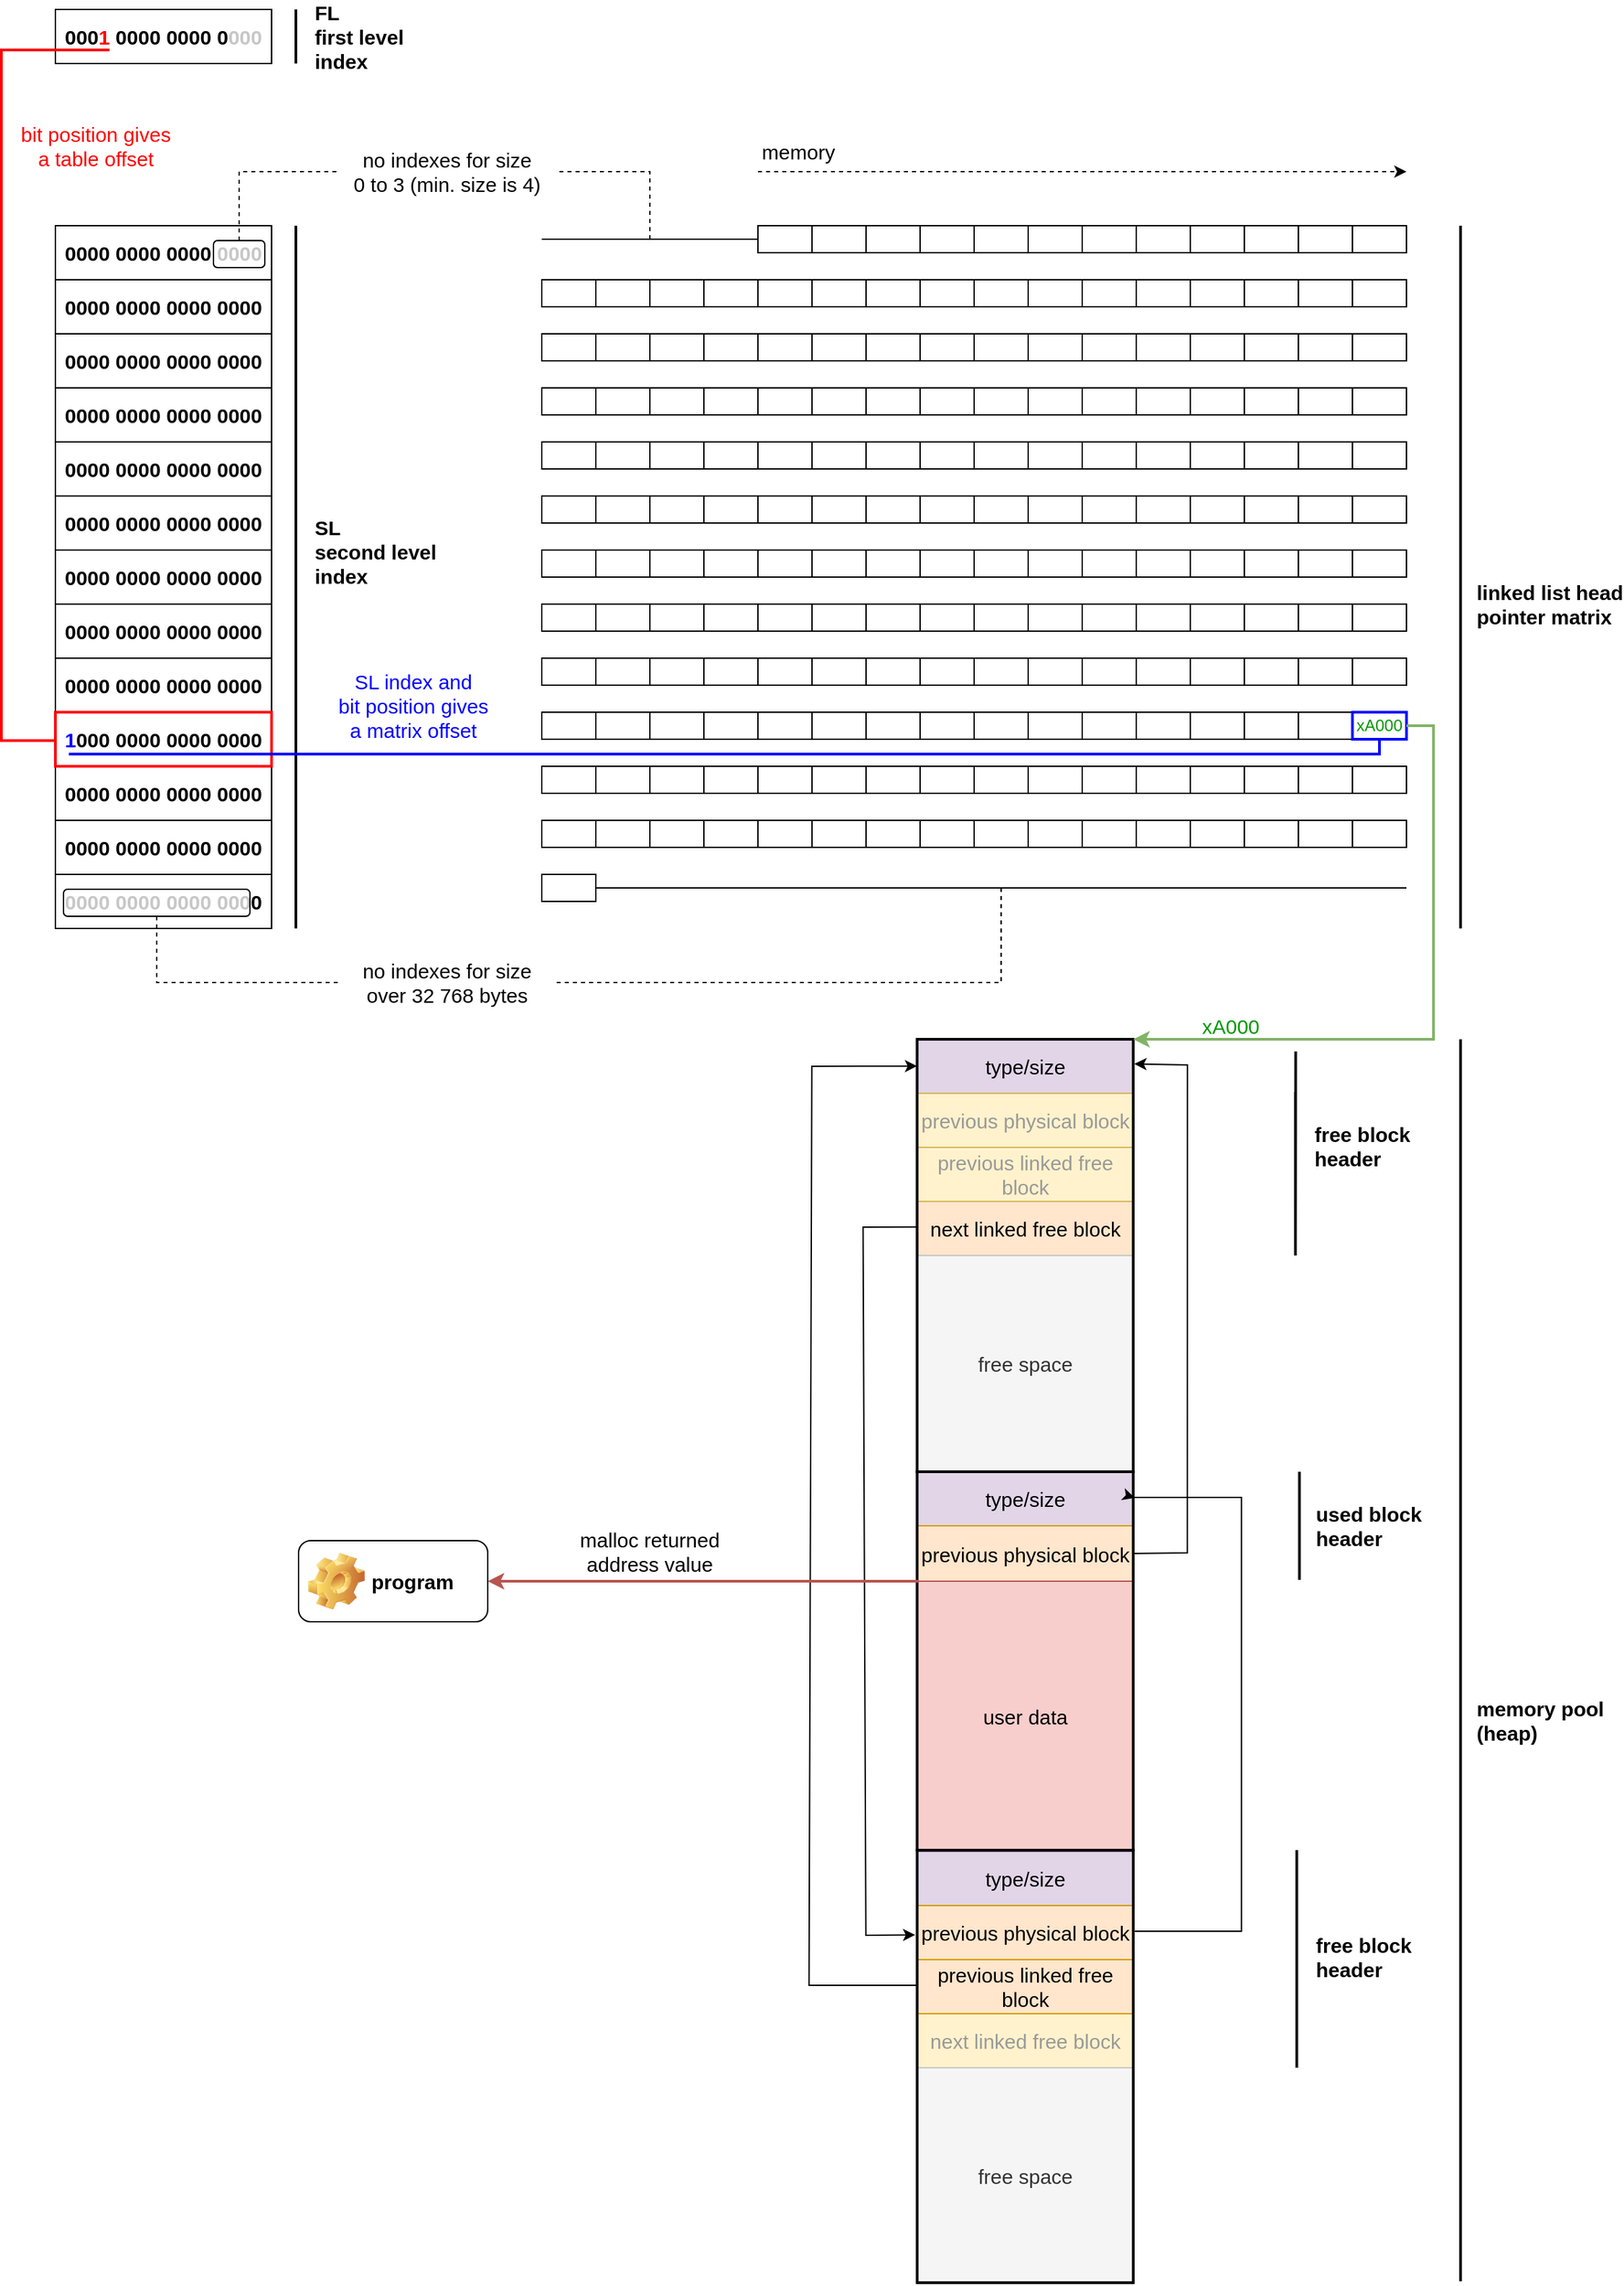 <mxfile version="18.0.6" type="device"><diagram id="qZuw2yPVdt4-1vCiL1J8" name="Page-1"><mxGraphModel dx="2031" dy="1396" grid="1" gridSize="10" guides="1" tooltips="1" connect="1" arrows="1" fold="1" page="1" pageScale="1" pageWidth="1169" pageHeight="827" math="0" shadow="0"><root><mxCell id="0"/><mxCell id="1" parent="0"/><mxCell id="zbQHOB5rkv8932uv8gWy-1" value="&lt;b style=&quot;font-size: 15px;&quot;&gt;000&lt;font color=&quot;#ff0000&quot;&gt;1&lt;/font&gt;&amp;nbsp;0000 0000 0&lt;/b&gt;&lt;b style=&quot;&quot;&gt;&lt;font color=&quot;#c7c7c7&quot;&gt;000&lt;/font&gt;&lt;/b&gt;" style="rounded=0;whiteSpace=wrap;html=1;fontSize=15;" vertex="1" parent="1"><mxGeometry x="80" y="39" width="160" height="40" as="geometry"/></mxCell><mxCell id="zbQHOB5rkv8932uv8gWy-3" value="&lt;b style=&quot;font-size: 15px;&quot;&gt;0000 0000 0000&amp;nbsp;&lt;/b&gt;&lt;b style=&quot;font-size: 15px;&quot;&gt;0000&lt;/b&gt;" style="rounded=0;whiteSpace=wrap;html=1;" vertex="1" parent="1"><mxGeometry x="80" y="239" width="160" height="40" as="geometry"/></mxCell><mxCell id="zbQHOB5rkv8932uv8gWy-4" value="&lt;b style=&quot;font-size: 15px;&quot;&gt;0000 0000 0000&amp;nbsp;&lt;/b&gt;&lt;b style=&quot;font-size: 15px;&quot;&gt;0000&lt;/b&gt;" style="rounded=0;whiteSpace=wrap;html=1;" vertex="1" parent="1"><mxGeometry x="80" y="279" width="160" height="40" as="geometry"/></mxCell><mxCell id="zbQHOB5rkv8932uv8gWy-5" value="&lt;b style=&quot;font-size: 15px;&quot;&gt;0000 0000 0000&amp;nbsp;&lt;/b&gt;&lt;b style=&quot;font-size: 15px;&quot;&gt;0000&lt;/b&gt;" style="rounded=0;whiteSpace=wrap;html=1;" vertex="1" parent="1"><mxGeometry x="80" y="319" width="160" height="40" as="geometry"/></mxCell><mxCell id="zbQHOB5rkv8932uv8gWy-6" value="&lt;b style=&quot;font-size: 15px;&quot;&gt;0000 0000 0000&amp;nbsp;&lt;/b&gt;&lt;b style=&quot;font-size: 15px;&quot;&gt;0000&lt;/b&gt;" style="rounded=0;whiteSpace=wrap;html=1;" vertex="1" parent="1"><mxGeometry x="80" y="359" width="160" height="40" as="geometry"/></mxCell><mxCell id="zbQHOB5rkv8932uv8gWy-7" value="&lt;b style=&quot;font-size: 15px;&quot;&gt;0000 0000 0000&amp;nbsp;&lt;/b&gt;&lt;b style=&quot;font-size: 15px;&quot;&gt;0000&lt;/b&gt;" style="rounded=0;whiteSpace=wrap;html=1;" vertex="1" parent="1"><mxGeometry x="80" y="399" width="160" height="40" as="geometry"/></mxCell><mxCell id="zbQHOB5rkv8932uv8gWy-8" value="&lt;b style=&quot;font-size: 15px;&quot;&gt;0000 0000 0000&amp;nbsp;&lt;/b&gt;&lt;b style=&quot;font-size: 15px;&quot;&gt;0000&lt;/b&gt;" style="rounded=0;whiteSpace=wrap;html=1;" vertex="1" parent="1"><mxGeometry x="80" y="439" width="160" height="40" as="geometry"/></mxCell><mxCell id="zbQHOB5rkv8932uv8gWy-9" value="&lt;b style=&quot;font-size: 15px;&quot;&gt;0000 0000 0000&amp;nbsp;&lt;/b&gt;&lt;b style=&quot;font-size: 15px;&quot;&gt;0000&lt;/b&gt;" style="rounded=0;whiteSpace=wrap;html=1;" vertex="1" parent="1"><mxGeometry x="80" y="479" width="160" height="40" as="geometry"/></mxCell><mxCell id="zbQHOB5rkv8932uv8gWy-10" value="&lt;b style=&quot;font-size: 15px;&quot;&gt;0000 0000 0000&amp;nbsp;&lt;/b&gt;&lt;b style=&quot;font-size: 15px;&quot;&gt;0000&lt;/b&gt;" style="rounded=0;whiteSpace=wrap;html=1;" vertex="1" parent="1"><mxGeometry x="80" y="519" width="160" height="40" as="geometry"/></mxCell><mxCell id="zbQHOB5rkv8932uv8gWy-11" value="&lt;b style=&quot;font-size: 15px;&quot;&gt;0000 0000 0000&amp;nbsp;&lt;/b&gt;&lt;b style=&quot;font-size: 15px;&quot;&gt;0000&lt;/b&gt;" style="rounded=0;whiteSpace=wrap;html=1;" vertex="1" parent="1"><mxGeometry x="80" y="599" width="160" height="40" as="geometry"/></mxCell><mxCell id="zbQHOB5rkv8932uv8gWy-13" value="&lt;b style=&quot;font-size: 15px;&quot;&gt;0000 0000 0000&amp;nbsp;&lt;/b&gt;&lt;b style=&quot;font-size: 15px;&quot;&gt;0000&lt;/b&gt;" style="rounded=0;whiteSpace=wrap;html=1;" vertex="1" parent="1"><mxGeometry x="80" y="639" width="160" height="40" as="geometry"/></mxCell><mxCell id="zbQHOB5rkv8932uv8gWy-14" value="&lt;b style=&quot;font-size: 15px;&quot;&gt;&lt;font color=&quot;#c7c7c7&quot;&gt;0&lt;/font&gt;&lt;/b&gt;&lt;b style=&quot;font-size: 15px;&quot;&gt;&lt;font color=&quot;#c7c7c7&quot;&gt;0&lt;/font&gt;&lt;/b&gt;&lt;b style=&quot;font-size: 15px;&quot;&gt;&lt;font color=&quot;#c7c7c7&quot;&gt;0&lt;/font&gt;&lt;/b&gt;&lt;b style=&quot;font-size: 15px;&quot;&gt;&lt;font color=&quot;#c7c7c7&quot;&gt;0&lt;/font&gt;&lt;/b&gt;&lt;b style=&quot;font-size: 15px;&quot;&gt;&amp;nbsp;&lt;/b&gt;&lt;b style=&quot;font-size: 15px;&quot;&gt;&lt;font color=&quot;#c7c7c7&quot;&gt;0&lt;/font&gt;&lt;/b&gt;&lt;b style=&quot;font-size: 15px;&quot;&gt;&lt;font color=&quot;#c7c7c7&quot;&gt;0&lt;/font&gt;&lt;/b&gt;&lt;b style=&quot;font-size: 15px;&quot;&gt;&lt;font color=&quot;#c7c7c7&quot;&gt;0&lt;/font&gt;&lt;/b&gt;&lt;b style=&quot;font-size: 15px;&quot;&gt;&lt;font color=&quot;#c7c7c7&quot;&gt;0&lt;/font&gt;&lt;/b&gt;&lt;b style=&quot;font-size: 15px;&quot;&gt;&amp;nbsp;&lt;/b&gt;&lt;b style=&quot;font-size: 15px;&quot;&gt;&lt;font color=&quot;#c7c7c7&quot;&gt;0&lt;/font&gt;&lt;/b&gt;&lt;b style=&quot;font-size: 15px;&quot;&gt;&lt;font color=&quot;#c7c7c7&quot;&gt;0&lt;/font&gt;&lt;/b&gt;&lt;b style=&quot;font-size: 15px;&quot;&gt;&lt;font color=&quot;#c7c7c7&quot;&gt;0&lt;/font&gt;&lt;/b&gt;&lt;b style=&quot;font-size: 15px;&quot;&gt;&lt;font color=&quot;#c7c7c7&quot;&gt;0&lt;/font&gt;&lt;/b&gt;&lt;b style=&quot;font-size: 15px;&quot;&gt;&amp;nbsp;&lt;/b&gt;&lt;b style=&quot;font-size: 15px;&quot;&gt;&lt;font color=&quot;#c7c7c7&quot;&gt;0&lt;/font&gt;&lt;/b&gt;&lt;b style=&quot;font-size: 15px;&quot;&gt;&lt;font color=&quot;#c7c7c7&quot;&gt;00&lt;/font&gt;&lt;/b&gt;&lt;b style=&quot;font-size: 15px;&quot;&gt;0&lt;/b&gt;" style="rounded=0;whiteSpace=wrap;html=1;" vertex="1" parent="1"><mxGeometry x="80" y="679" width="160" height="40" as="geometry"/></mxCell><mxCell id="zbQHOB5rkv8932uv8gWy-17" value="" style="endArrow=none;html=1;rounded=0;fontSize=15;fontColor=#C7C7C7;entryX=0;entryY=0.5;entryDx=0;entryDy=0;edgeStyle=orthogonalEdgeStyle;strokeWidth=2;strokeColor=#FF0000;endFill=0;exitX=0.25;exitY=0.75;exitDx=0;exitDy=0;exitPerimeter=0;" edge="1" parent="1" source="zbQHOB5rkv8932uv8gWy-1" target="zbQHOB5rkv8932uv8gWy-12"><mxGeometry width="50" height="50" relative="1" as="geometry"><mxPoint x="108" y="69" as="sourcePoint"/><mxPoint x="310" y="109" as="targetPoint"/><Array as="points"><mxPoint x="40" y="69"/><mxPoint x="40" y="580"/><mxPoint x="80" y="580"/></Array></mxGeometry></mxCell><mxCell id="zbQHOB5rkv8932uv8gWy-19" value="&lt;font color=&quot;#000000&quot;&gt;FL&lt;br&gt;first level&lt;br&gt;index&lt;br&gt;&lt;/font&gt;" style="endArrow=none;html=1;rounded=0;fontSize=15;fontColor=#C7C7C7;strokeWidth=2;fontStyle=1;align=left;labelBackgroundColor=none;" edge="1" parent="1"><mxGeometry y="-12" width="50" height="50" relative="1" as="geometry"><mxPoint x="258" y="79" as="sourcePoint"/><mxPoint x="258" y="39" as="targetPoint"/><Array as="points"><mxPoint x="258" y="79"/></Array><mxPoint as="offset"/></mxGeometry></mxCell><mxCell id="zbQHOB5rkv8932uv8gWy-21" value="&lt;font color=&quot;#000000&quot;&gt;SL&lt;br&gt;second level&lt;br&gt;index&lt;br&gt;&lt;/font&gt;" style="endArrow=none;html=1;rounded=0;fontSize=15;fontColor=#C7C7C7;strokeWidth=2;fontStyle=1;verticalAlign=middle;align=left;labelBackgroundColor=none;" edge="1" parent="1"><mxGeometry x="0.518" y="-12" width="50" height="50" relative="1" as="geometry"><mxPoint x="258" y="239.0" as="sourcePoint"/><mxPoint x="258" y="199" as="targetPoint"/><Array as="points"><mxPoint x="258" y="719"/><mxPoint x="258" y="239"/></Array><mxPoint as="offset"/></mxGeometry></mxCell><mxCell id="zbQHOB5rkv8932uv8gWy-2" value="&lt;b style=&quot;font-size: 15px;&quot;&gt;0000 0000 0000&amp;nbsp;&lt;/b&gt;&lt;b style=&quot;font-size: 15px;&quot;&gt;&lt;font color=&quot;#c7c7c7&quot;&gt;0&lt;/font&gt;&lt;/b&gt;&lt;b style=&quot;font-size: 15px;&quot;&gt;&lt;font color=&quot;#c7c7c7&quot;&gt;000&lt;/font&gt;&lt;/b&gt;" style="rounded=0;whiteSpace=wrap;html=1;strokeWidth=1;strokeColor=#000000;" vertex="1" parent="1"><mxGeometry x="80" y="199" width="160" height="40" as="geometry"/></mxCell><mxCell id="zbQHOB5rkv8932uv8gWy-12" value="&lt;b style=&quot;font-size: 15px;&quot;&gt;&lt;font color=&quot;#0000ff&quot;&gt;1&lt;/font&gt;000 0000 0000&amp;nbsp;&lt;/b&gt;&lt;b style=&quot;font-size: 15px;&quot;&gt;0000&lt;/b&gt;" style="rounded=0;whiteSpace=wrap;html=1;strokeWidth=2;strokeColor=#FF0000;" vertex="1" parent="1"><mxGeometry x="80" y="559" width="160" height="40" as="geometry"/></mxCell><mxCell id="zbQHOB5rkv8932uv8gWy-30" value="" style="rounded=0;whiteSpace=wrap;html=1;" vertex="1" parent="1"><mxGeometry x="600" y="199" width="40" height="20" as="geometry"/></mxCell><mxCell id="zbQHOB5rkv8932uv8gWy-31" value="" style="rounded=0;whiteSpace=wrap;html=1;" vertex="1" parent="1"><mxGeometry x="640" y="199" width="40" height="20" as="geometry"/></mxCell><mxCell id="zbQHOB5rkv8932uv8gWy-32" value="" style="rounded=0;whiteSpace=wrap;html=1;" vertex="1" parent="1"><mxGeometry x="680" y="199" width="40" height="20" as="geometry"/></mxCell><mxCell id="zbQHOB5rkv8932uv8gWy-33" value="" style="rounded=0;whiteSpace=wrap;html=1;" vertex="1" parent="1"><mxGeometry x="720" y="199" width="40" height="20" as="geometry"/></mxCell><mxCell id="zbQHOB5rkv8932uv8gWy-34" value="" style="rounded=0;whiteSpace=wrap;html=1;" vertex="1" parent="1"><mxGeometry x="760" y="199" width="40" height="20" as="geometry"/></mxCell><mxCell id="zbQHOB5rkv8932uv8gWy-35" value="" style="rounded=0;whiteSpace=wrap;html=1;" vertex="1" parent="1"><mxGeometry x="800" y="199" width="40" height="20" as="geometry"/></mxCell><mxCell id="zbQHOB5rkv8932uv8gWy-36" value="" style="rounded=0;whiteSpace=wrap;html=1;" vertex="1" parent="1"><mxGeometry x="840" y="199" width="40" height="20" as="geometry"/></mxCell><mxCell id="zbQHOB5rkv8932uv8gWy-37" value="" style="rounded=0;whiteSpace=wrap;html=1;" vertex="1" parent="1"><mxGeometry x="880" y="199" width="40" height="20" as="geometry"/></mxCell><mxCell id="zbQHOB5rkv8932uv8gWy-38" value="" style="rounded=0;whiteSpace=wrap;html=1;" vertex="1" parent="1"><mxGeometry x="920" y="199" width="40" height="20" as="geometry"/></mxCell><mxCell id="zbQHOB5rkv8932uv8gWy-39" value="" style="rounded=0;whiteSpace=wrap;html=1;" vertex="1" parent="1"><mxGeometry x="960" y="199" width="40" height="20" as="geometry"/></mxCell><mxCell id="zbQHOB5rkv8932uv8gWy-40" value="" style="rounded=0;whiteSpace=wrap;html=1;" vertex="1" parent="1"><mxGeometry x="1000" y="199" width="40" height="20" as="geometry"/></mxCell><mxCell id="zbQHOB5rkv8932uv8gWy-41" value="" style="rounded=0;whiteSpace=wrap;html=1;" vertex="1" parent="1"><mxGeometry x="1040" y="199" width="40" height="20" as="geometry"/></mxCell><mxCell id="zbQHOB5rkv8932uv8gWy-42" value="" style="rounded=0;whiteSpace=wrap;html=1;" vertex="1" parent="1"><mxGeometry x="440" y="239" width="40" height="20" as="geometry"/></mxCell><mxCell id="zbQHOB5rkv8932uv8gWy-43" value="" style="rounded=0;whiteSpace=wrap;html=1;" vertex="1" parent="1"><mxGeometry x="480" y="239" width="40" height="20" as="geometry"/></mxCell><mxCell id="zbQHOB5rkv8932uv8gWy-44" value="" style="rounded=0;whiteSpace=wrap;html=1;" vertex="1" parent="1"><mxGeometry x="520" y="239" width="40" height="20" as="geometry"/></mxCell><mxCell id="zbQHOB5rkv8932uv8gWy-45" value="" style="rounded=0;whiteSpace=wrap;html=1;" vertex="1" parent="1"><mxGeometry x="560" y="239" width="40" height="20" as="geometry"/></mxCell><mxCell id="zbQHOB5rkv8932uv8gWy-46" value="" style="rounded=0;whiteSpace=wrap;html=1;" vertex="1" parent="1"><mxGeometry x="600" y="239" width="40" height="20" as="geometry"/></mxCell><mxCell id="zbQHOB5rkv8932uv8gWy-47" value="" style="rounded=0;whiteSpace=wrap;html=1;" vertex="1" parent="1"><mxGeometry x="640" y="239" width="40" height="20" as="geometry"/></mxCell><mxCell id="zbQHOB5rkv8932uv8gWy-48" value="" style="rounded=0;whiteSpace=wrap;html=1;" vertex="1" parent="1"><mxGeometry x="680" y="239" width="40" height="20" as="geometry"/></mxCell><mxCell id="zbQHOB5rkv8932uv8gWy-49" value="" style="rounded=0;whiteSpace=wrap;html=1;" vertex="1" parent="1"><mxGeometry x="720" y="239" width="40" height="20" as="geometry"/></mxCell><mxCell id="zbQHOB5rkv8932uv8gWy-50" value="" style="rounded=0;whiteSpace=wrap;html=1;" vertex="1" parent="1"><mxGeometry x="760" y="239" width="40" height="20" as="geometry"/></mxCell><mxCell id="zbQHOB5rkv8932uv8gWy-51" value="" style="rounded=0;whiteSpace=wrap;html=1;" vertex="1" parent="1"><mxGeometry x="800" y="239" width="40" height="20" as="geometry"/></mxCell><mxCell id="zbQHOB5rkv8932uv8gWy-52" value="" style="rounded=0;whiteSpace=wrap;html=1;" vertex="1" parent="1"><mxGeometry x="840" y="239" width="40" height="20" as="geometry"/></mxCell><mxCell id="zbQHOB5rkv8932uv8gWy-53" value="" style="rounded=0;whiteSpace=wrap;html=1;" vertex="1" parent="1"><mxGeometry x="880" y="239" width="40" height="20" as="geometry"/></mxCell><mxCell id="zbQHOB5rkv8932uv8gWy-54" value="" style="rounded=0;whiteSpace=wrap;html=1;" vertex="1" parent="1"><mxGeometry x="920" y="239" width="40" height="20" as="geometry"/></mxCell><mxCell id="zbQHOB5rkv8932uv8gWy-55" value="" style="rounded=0;whiteSpace=wrap;html=1;" vertex="1" parent="1"><mxGeometry x="960" y="239" width="40" height="20" as="geometry"/></mxCell><mxCell id="zbQHOB5rkv8932uv8gWy-56" value="" style="rounded=0;whiteSpace=wrap;html=1;" vertex="1" parent="1"><mxGeometry x="1000" y="239" width="40" height="20" as="geometry"/></mxCell><mxCell id="zbQHOB5rkv8932uv8gWy-57" value="" style="rounded=0;whiteSpace=wrap;html=1;" vertex="1" parent="1"><mxGeometry x="1040" y="239" width="40" height="20" as="geometry"/></mxCell><mxCell id="zbQHOB5rkv8932uv8gWy-58" value="" style="rounded=0;whiteSpace=wrap;html=1;" vertex="1" parent="1"><mxGeometry x="440" y="279" width="40" height="20" as="geometry"/></mxCell><mxCell id="zbQHOB5rkv8932uv8gWy-59" value="" style="rounded=0;whiteSpace=wrap;html=1;" vertex="1" parent="1"><mxGeometry x="480" y="279" width="40" height="20" as="geometry"/></mxCell><mxCell id="zbQHOB5rkv8932uv8gWy-60" value="" style="rounded=0;whiteSpace=wrap;html=1;" vertex="1" parent="1"><mxGeometry x="520" y="279" width="40" height="20" as="geometry"/></mxCell><mxCell id="zbQHOB5rkv8932uv8gWy-61" value="" style="rounded=0;whiteSpace=wrap;html=1;" vertex="1" parent="1"><mxGeometry x="560" y="279" width="40" height="20" as="geometry"/></mxCell><mxCell id="zbQHOB5rkv8932uv8gWy-62" value="" style="rounded=0;whiteSpace=wrap;html=1;" vertex="1" parent="1"><mxGeometry x="600" y="279" width="40" height="20" as="geometry"/></mxCell><mxCell id="zbQHOB5rkv8932uv8gWy-63" value="" style="rounded=0;whiteSpace=wrap;html=1;" vertex="1" parent="1"><mxGeometry x="640" y="279" width="40" height="20" as="geometry"/></mxCell><mxCell id="zbQHOB5rkv8932uv8gWy-64" value="" style="rounded=0;whiteSpace=wrap;html=1;" vertex="1" parent="1"><mxGeometry x="680" y="279" width="40" height="20" as="geometry"/></mxCell><mxCell id="zbQHOB5rkv8932uv8gWy-65" value="" style="rounded=0;whiteSpace=wrap;html=1;" vertex="1" parent="1"><mxGeometry x="720" y="279" width="40" height="20" as="geometry"/></mxCell><mxCell id="zbQHOB5rkv8932uv8gWy-66" value="" style="rounded=0;whiteSpace=wrap;html=1;" vertex="1" parent="1"><mxGeometry x="760" y="279" width="40" height="20" as="geometry"/></mxCell><mxCell id="zbQHOB5rkv8932uv8gWy-67" value="" style="rounded=0;whiteSpace=wrap;html=1;" vertex="1" parent="1"><mxGeometry x="800" y="279" width="40" height="20" as="geometry"/></mxCell><mxCell id="zbQHOB5rkv8932uv8gWy-68" value="" style="rounded=0;whiteSpace=wrap;html=1;" vertex="1" parent="1"><mxGeometry x="840" y="279" width="40" height="20" as="geometry"/></mxCell><mxCell id="zbQHOB5rkv8932uv8gWy-69" value="" style="rounded=0;whiteSpace=wrap;html=1;" vertex="1" parent="1"><mxGeometry x="880" y="279" width="40" height="20" as="geometry"/></mxCell><mxCell id="zbQHOB5rkv8932uv8gWy-70" value="" style="rounded=0;whiteSpace=wrap;html=1;" vertex="1" parent="1"><mxGeometry x="920" y="279" width="40" height="20" as="geometry"/></mxCell><mxCell id="zbQHOB5rkv8932uv8gWy-71" value="" style="rounded=0;whiteSpace=wrap;html=1;" vertex="1" parent="1"><mxGeometry x="960" y="279" width="40" height="20" as="geometry"/></mxCell><mxCell id="zbQHOB5rkv8932uv8gWy-72" value="" style="rounded=0;whiteSpace=wrap;html=1;" vertex="1" parent="1"><mxGeometry x="1000" y="279" width="40" height="20" as="geometry"/></mxCell><mxCell id="zbQHOB5rkv8932uv8gWy-73" value="" style="rounded=0;whiteSpace=wrap;html=1;" vertex="1" parent="1"><mxGeometry x="1040" y="279" width="40" height="20" as="geometry"/></mxCell><mxCell id="zbQHOB5rkv8932uv8gWy-74" value="" style="rounded=0;whiteSpace=wrap;html=1;" vertex="1" parent="1"><mxGeometry x="440" y="319" width="40" height="20" as="geometry"/></mxCell><mxCell id="zbQHOB5rkv8932uv8gWy-75" value="" style="rounded=0;whiteSpace=wrap;html=1;" vertex="1" parent="1"><mxGeometry x="480" y="319" width="40" height="20" as="geometry"/></mxCell><mxCell id="zbQHOB5rkv8932uv8gWy-76" value="" style="rounded=0;whiteSpace=wrap;html=1;" vertex="1" parent="1"><mxGeometry x="520" y="319" width="40" height="20" as="geometry"/></mxCell><mxCell id="zbQHOB5rkv8932uv8gWy-77" value="" style="rounded=0;whiteSpace=wrap;html=1;" vertex="1" parent="1"><mxGeometry x="560" y="319" width="40" height="20" as="geometry"/></mxCell><mxCell id="zbQHOB5rkv8932uv8gWy-78" value="" style="rounded=0;whiteSpace=wrap;html=1;" vertex="1" parent="1"><mxGeometry x="600" y="319" width="40" height="20" as="geometry"/></mxCell><mxCell id="zbQHOB5rkv8932uv8gWy-79" value="" style="rounded=0;whiteSpace=wrap;html=1;" vertex="1" parent="1"><mxGeometry x="640" y="319" width="40" height="20" as="geometry"/></mxCell><mxCell id="zbQHOB5rkv8932uv8gWy-80" value="" style="rounded=0;whiteSpace=wrap;html=1;" vertex="1" parent="1"><mxGeometry x="680" y="319" width="40" height="20" as="geometry"/></mxCell><mxCell id="zbQHOB5rkv8932uv8gWy-81" value="" style="rounded=0;whiteSpace=wrap;html=1;" vertex="1" parent="1"><mxGeometry x="720" y="319" width="40" height="20" as="geometry"/></mxCell><mxCell id="zbQHOB5rkv8932uv8gWy-82" value="" style="rounded=0;whiteSpace=wrap;html=1;" vertex="1" parent="1"><mxGeometry x="760" y="319" width="40" height="20" as="geometry"/></mxCell><mxCell id="zbQHOB5rkv8932uv8gWy-83" value="" style="rounded=0;whiteSpace=wrap;html=1;" vertex="1" parent="1"><mxGeometry x="800" y="319" width="40" height="20" as="geometry"/></mxCell><mxCell id="zbQHOB5rkv8932uv8gWy-84" value="" style="rounded=0;whiteSpace=wrap;html=1;" vertex="1" parent="1"><mxGeometry x="840" y="319" width="40" height="20" as="geometry"/></mxCell><mxCell id="zbQHOB5rkv8932uv8gWy-85" value="" style="rounded=0;whiteSpace=wrap;html=1;" vertex="1" parent="1"><mxGeometry x="880" y="319" width="40" height="20" as="geometry"/></mxCell><mxCell id="zbQHOB5rkv8932uv8gWy-86" value="" style="rounded=0;whiteSpace=wrap;html=1;" vertex="1" parent="1"><mxGeometry x="920" y="319" width="40" height="20" as="geometry"/></mxCell><mxCell id="zbQHOB5rkv8932uv8gWy-87" value="" style="rounded=0;whiteSpace=wrap;html=1;" vertex="1" parent="1"><mxGeometry x="960" y="319" width="40" height="20" as="geometry"/></mxCell><mxCell id="zbQHOB5rkv8932uv8gWy-88" value="" style="rounded=0;whiteSpace=wrap;html=1;" vertex="1" parent="1"><mxGeometry x="1000" y="319" width="40" height="20" as="geometry"/></mxCell><mxCell id="zbQHOB5rkv8932uv8gWy-89" value="" style="rounded=0;whiteSpace=wrap;html=1;" vertex="1" parent="1"><mxGeometry x="1040" y="319" width="40" height="20" as="geometry"/></mxCell><mxCell id="zbQHOB5rkv8932uv8gWy-90" value="" style="rounded=0;whiteSpace=wrap;html=1;" vertex="1" parent="1"><mxGeometry x="440" y="359" width="40" height="20" as="geometry"/></mxCell><mxCell id="zbQHOB5rkv8932uv8gWy-91" value="" style="rounded=0;whiteSpace=wrap;html=1;" vertex="1" parent="1"><mxGeometry x="480" y="359" width="40" height="20" as="geometry"/></mxCell><mxCell id="zbQHOB5rkv8932uv8gWy-92" value="" style="rounded=0;whiteSpace=wrap;html=1;" vertex="1" parent="1"><mxGeometry x="520" y="359" width="40" height="20" as="geometry"/></mxCell><mxCell id="zbQHOB5rkv8932uv8gWy-93" value="" style="rounded=0;whiteSpace=wrap;html=1;" vertex="1" parent="1"><mxGeometry x="560" y="359" width="40" height="20" as="geometry"/></mxCell><mxCell id="zbQHOB5rkv8932uv8gWy-94" value="" style="rounded=0;whiteSpace=wrap;html=1;" vertex="1" parent="1"><mxGeometry x="600" y="359" width="40" height="20" as="geometry"/></mxCell><mxCell id="zbQHOB5rkv8932uv8gWy-95" value="" style="rounded=0;whiteSpace=wrap;html=1;" vertex="1" parent="1"><mxGeometry x="640" y="359" width="40" height="20" as="geometry"/></mxCell><mxCell id="zbQHOB5rkv8932uv8gWy-96" value="" style="rounded=0;whiteSpace=wrap;html=1;" vertex="1" parent="1"><mxGeometry x="680" y="359" width="40" height="20" as="geometry"/></mxCell><mxCell id="zbQHOB5rkv8932uv8gWy-97" value="" style="rounded=0;whiteSpace=wrap;html=1;" vertex="1" parent="1"><mxGeometry x="720" y="359" width="40" height="20" as="geometry"/></mxCell><mxCell id="zbQHOB5rkv8932uv8gWy-98" value="" style="rounded=0;whiteSpace=wrap;html=1;" vertex="1" parent="1"><mxGeometry x="760" y="359" width="40" height="20" as="geometry"/></mxCell><mxCell id="zbQHOB5rkv8932uv8gWy-99" value="" style="rounded=0;whiteSpace=wrap;html=1;" vertex="1" parent="1"><mxGeometry x="800" y="359" width="40" height="20" as="geometry"/></mxCell><mxCell id="zbQHOB5rkv8932uv8gWy-100" value="" style="rounded=0;whiteSpace=wrap;html=1;" vertex="1" parent="1"><mxGeometry x="840" y="359" width="40" height="20" as="geometry"/></mxCell><mxCell id="zbQHOB5rkv8932uv8gWy-101" value="" style="rounded=0;whiteSpace=wrap;html=1;" vertex="1" parent="1"><mxGeometry x="880" y="359" width="40" height="20" as="geometry"/></mxCell><mxCell id="zbQHOB5rkv8932uv8gWy-102" value="" style="rounded=0;whiteSpace=wrap;html=1;" vertex="1" parent="1"><mxGeometry x="920" y="359" width="40" height="20" as="geometry"/></mxCell><mxCell id="zbQHOB5rkv8932uv8gWy-103" value="" style="rounded=0;whiteSpace=wrap;html=1;" vertex="1" parent="1"><mxGeometry x="960" y="359" width="40" height="20" as="geometry"/></mxCell><mxCell id="zbQHOB5rkv8932uv8gWy-104" value="" style="rounded=0;whiteSpace=wrap;html=1;" vertex="1" parent="1"><mxGeometry x="1000" y="359" width="40" height="20" as="geometry"/></mxCell><mxCell id="zbQHOB5rkv8932uv8gWy-105" value="" style="rounded=0;whiteSpace=wrap;html=1;" vertex="1" parent="1"><mxGeometry x="1040" y="359" width="40" height="20" as="geometry"/></mxCell><mxCell id="zbQHOB5rkv8932uv8gWy-106" value="" style="rounded=0;whiteSpace=wrap;html=1;" vertex="1" parent="1"><mxGeometry x="440" y="399" width="40" height="20" as="geometry"/></mxCell><mxCell id="zbQHOB5rkv8932uv8gWy-107" value="" style="rounded=0;whiteSpace=wrap;html=1;" vertex="1" parent="1"><mxGeometry x="480" y="399" width="40" height="20" as="geometry"/></mxCell><mxCell id="zbQHOB5rkv8932uv8gWy-108" value="" style="rounded=0;whiteSpace=wrap;html=1;" vertex="1" parent="1"><mxGeometry x="520" y="399" width="40" height="20" as="geometry"/></mxCell><mxCell id="zbQHOB5rkv8932uv8gWy-109" value="" style="rounded=0;whiteSpace=wrap;html=1;" vertex="1" parent="1"><mxGeometry x="560" y="399" width="40" height="20" as="geometry"/></mxCell><mxCell id="zbQHOB5rkv8932uv8gWy-110" value="" style="rounded=0;whiteSpace=wrap;html=1;" vertex="1" parent="1"><mxGeometry x="600" y="399" width="40" height="20" as="geometry"/></mxCell><mxCell id="zbQHOB5rkv8932uv8gWy-111" value="" style="rounded=0;whiteSpace=wrap;html=1;" vertex="1" parent="1"><mxGeometry x="640" y="399" width="40" height="20" as="geometry"/></mxCell><mxCell id="zbQHOB5rkv8932uv8gWy-112" value="" style="rounded=0;whiteSpace=wrap;html=1;" vertex="1" parent="1"><mxGeometry x="680" y="399" width="40" height="20" as="geometry"/></mxCell><mxCell id="zbQHOB5rkv8932uv8gWy-113" value="" style="rounded=0;whiteSpace=wrap;html=1;" vertex="1" parent="1"><mxGeometry x="720" y="399" width="40" height="20" as="geometry"/></mxCell><mxCell id="zbQHOB5rkv8932uv8gWy-114" value="" style="rounded=0;whiteSpace=wrap;html=1;" vertex="1" parent="1"><mxGeometry x="760" y="399" width="40" height="20" as="geometry"/></mxCell><mxCell id="zbQHOB5rkv8932uv8gWy-115" value="" style="rounded=0;whiteSpace=wrap;html=1;" vertex="1" parent="1"><mxGeometry x="800" y="399" width="40" height="20" as="geometry"/></mxCell><mxCell id="zbQHOB5rkv8932uv8gWy-116" value="" style="rounded=0;whiteSpace=wrap;html=1;" vertex="1" parent="1"><mxGeometry x="840" y="399" width="40" height="20" as="geometry"/></mxCell><mxCell id="zbQHOB5rkv8932uv8gWy-117" value="" style="rounded=0;whiteSpace=wrap;html=1;" vertex="1" parent="1"><mxGeometry x="880" y="399" width="40" height="20" as="geometry"/></mxCell><mxCell id="zbQHOB5rkv8932uv8gWy-118" value="" style="rounded=0;whiteSpace=wrap;html=1;" vertex="1" parent="1"><mxGeometry x="920" y="399" width="40" height="20" as="geometry"/></mxCell><mxCell id="zbQHOB5rkv8932uv8gWy-119" value="" style="rounded=0;whiteSpace=wrap;html=1;" vertex="1" parent="1"><mxGeometry x="960" y="399" width="40" height="20" as="geometry"/></mxCell><mxCell id="zbQHOB5rkv8932uv8gWy-120" value="" style="rounded=0;whiteSpace=wrap;html=1;" vertex="1" parent="1"><mxGeometry x="1000" y="399" width="40" height="20" as="geometry"/></mxCell><mxCell id="zbQHOB5rkv8932uv8gWy-121" value="" style="rounded=0;whiteSpace=wrap;html=1;" vertex="1" parent="1"><mxGeometry x="1040" y="399" width="40" height="20" as="geometry"/></mxCell><mxCell id="zbQHOB5rkv8932uv8gWy-122" value="" style="rounded=0;whiteSpace=wrap;html=1;" vertex="1" parent="1"><mxGeometry x="440" y="439" width="40" height="20" as="geometry"/></mxCell><mxCell id="zbQHOB5rkv8932uv8gWy-123" value="" style="rounded=0;whiteSpace=wrap;html=1;" vertex="1" parent="1"><mxGeometry x="480" y="439" width="40" height="20" as="geometry"/></mxCell><mxCell id="zbQHOB5rkv8932uv8gWy-124" value="" style="rounded=0;whiteSpace=wrap;html=1;" vertex="1" parent="1"><mxGeometry x="520" y="439" width="40" height="20" as="geometry"/></mxCell><mxCell id="zbQHOB5rkv8932uv8gWy-125" value="" style="rounded=0;whiteSpace=wrap;html=1;" vertex="1" parent="1"><mxGeometry x="560" y="439" width="40" height="20" as="geometry"/></mxCell><mxCell id="zbQHOB5rkv8932uv8gWy-126" value="" style="rounded=0;whiteSpace=wrap;html=1;" vertex="1" parent="1"><mxGeometry x="600" y="439" width="40" height="20" as="geometry"/></mxCell><mxCell id="zbQHOB5rkv8932uv8gWy-127" value="" style="rounded=0;whiteSpace=wrap;html=1;" vertex="1" parent="1"><mxGeometry x="640" y="439" width="40" height="20" as="geometry"/></mxCell><mxCell id="zbQHOB5rkv8932uv8gWy-128" value="" style="rounded=0;whiteSpace=wrap;html=1;" vertex="1" parent="1"><mxGeometry x="680" y="439" width="40" height="20" as="geometry"/></mxCell><mxCell id="zbQHOB5rkv8932uv8gWy-129" value="" style="rounded=0;whiteSpace=wrap;html=1;" vertex="1" parent="1"><mxGeometry x="720" y="439" width="40" height="20" as="geometry"/></mxCell><mxCell id="zbQHOB5rkv8932uv8gWy-130" value="" style="rounded=0;whiteSpace=wrap;html=1;" vertex="1" parent="1"><mxGeometry x="760" y="439" width="40" height="20" as="geometry"/></mxCell><mxCell id="zbQHOB5rkv8932uv8gWy-131" value="" style="rounded=0;whiteSpace=wrap;html=1;" vertex="1" parent="1"><mxGeometry x="800" y="439" width="40" height="20" as="geometry"/></mxCell><mxCell id="zbQHOB5rkv8932uv8gWy-132" value="" style="rounded=0;whiteSpace=wrap;html=1;" vertex="1" parent="1"><mxGeometry x="840" y="439" width="40" height="20" as="geometry"/></mxCell><mxCell id="zbQHOB5rkv8932uv8gWy-133" value="" style="rounded=0;whiteSpace=wrap;html=1;" vertex="1" parent="1"><mxGeometry x="880" y="439" width="40" height="20" as="geometry"/></mxCell><mxCell id="zbQHOB5rkv8932uv8gWy-134" value="" style="rounded=0;whiteSpace=wrap;html=1;" vertex="1" parent="1"><mxGeometry x="920" y="439" width="40" height="20" as="geometry"/></mxCell><mxCell id="zbQHOB5rkv8932uv8gWy-135" value="" style="rounded=0;whiteSpace=wrap;html=1;" vertex="1" parent="1"><mxGeometry x="960" y="439" width="40" height="20" as="geometry"/></mxCell><mxCell id="zbQHOB5rkv8932uv8gWy-136" value="" style="rounded=0;whiteSpace=wrap;html=1;" vertex="1" parent="1"><mxGeometry x="1000" y="439" width="40" height="20" as="geometry"/></mxCell><mxCell id="zbQHOB5rkv8932uv8gWy-137" value="" style="rounded=0;whiteSpace=wrap;html=1;" vertex="1" parent="1"><mxGeometry x="1040" y="439" width="40" height="20" as="geometry"/></mxCell><mxCell id="zbQHOB5rkv8932uv8gWy-138" value="" style="rounded=0;whiteSpace=wrap;html=1;" vertex="1" parent="1"><mxGeometry x="440" y="479" width="40" height="20" as="geometry"/></mxCell><mxCell id="zbQHOB5rkv8932uv8gWy-139" value="" style="rounded=0;whiteSpace=wrap;html=1;" vertex="1" parent="1"><mxGeometry x="480" y="479" width="40" height="20" as="geometry"/></mxCell><mxCell id="zbQHOB5rkv8932uv8gWy-140" value="" style="rounded=0;whiteSpace=wrap;html=1;" vertex="1" parent="1"><mxGeometry x="520" y="479" width="40" height="20" as="geometry"/></mxCell><mxCell id="zbQHOB5rkv8932uv8gWy-141" value="" style="rounded=0;whiteSpace=wrap;html=1;" vertex="1" parent="1"><mxGeometry x="560" y="479" width="40" height="20" as="geometry"/></mxCell><mxCell id="zbQHOB5rkv8932uv8gWy-142" value="" style="rounded=0;whiteSpace=wrap;html=1;" vertex="1" parent="1"><mxGeometry x="600" y="479" width="40" height="20" as="geometry"/></mxCell><mxCell id="zbQHOB5rkv8932uv8gWy-143" value="" style="rounded=0;whiteSpace=wrap;html=1;" vertex="1" parent="1"><mxGeometry x="640" y="479" width="40" height="20" as="geometry"/></mxCell><mxCell id="zbQHOB5rkv8932uv8gWy-144" value="" style="rounded=0;whiteSpace=wrap;html=1;" vertex="1" parent="1"><mxGeometry x="680" y="479" width="40" height="20" as="geometry"/></mxCell><mxCell id="zbQHOB5rkv8932uv8gWy-145" value="" style="rounded=0;whiteSpace=wrap;html=1;" vertex="1" parent="1"><mxGeometry x="720" y="479" width="40" height="20" as="geometry"/></mxCell><mxCell id="zbQHOB5rkv8932uv8gWy-146" value="" style="rounded=0;whiteSpace=wrap;html=1;" vertex="1" parent="1"><mxGeometry x="760" y="479" width="40" height="20" as="geometry"/></mxCell><mxCell id="zbQHOB5rkv8932uv8gWy-147" value="" style="rounded=0;whiteSpace=wrap;html=1;" vertex="1" parent="1"><mxGeometry x="800" y="479" width="40" height="20" as="geometry"/></mxCell><mxCell id="zbQHOB5rkv8932uv8gWy-148" value="" style="rounded=0;whiteSpace=wrap;html=1;" vertex="1" parent="1"><mxGeometry x="840" y="479" width="40" height="20" as="geometry"/></mxCell><mxCell id="zbQHOB5rkv8932uv8gWy-149" value="" style="rounded=0;whiteSpace=wrap;html=1;" vertex="1" parent="1"><mxGeometry x="880" y="479" width="40" height="20" as="geometry"/></mxCell><mxCell id="zbQHOB5rkv8932uv8gWy-150" value="" style="rounded=0;whiteSpace=wrap;html=1;" vertex="1" parent="1"><mxGeometry x="920" y="479" width="40" height="20" as="geometry"/></mxCell><mxCell id="zbQHOB5rkv8932uv8gWy-151" value="" style="rounded=0;whiteSpace=wrap;html=1;" vertex="1" parent="1"><mxGeometry x="960" y="479" width="40" height="20" as="geometry"/></mxCell><mxCell id="zbQHOB5rkv8932uv8gWy-152" value="" style="rounded=0;whiteSpace=wrap;html=1;" vertex="1" parent="1"><mxGeometry x="1000" y="479" width="40" height="20" as="geometry"/></mxCell><mxCell id="zbQHOB5rkv8932uv8gWy-153" value="" style="rounded=0;whiteSpace=wrap;html=1;" vertex="1" parent="1"><mxGeometry x="1040" y="479" width="40" height="20" as="geometry"/></mxCell><mxCell id="zbQHOB5rkv8932uv8gWy-154" value="" style="rounded=0;whiteSpace=wrap;html=1;" vertex="1" parent="1"><mxGeometry x="440" y="519" width="40" height="20" as="geometry"/></mxCell><mxCell id="zbQHOB5rkv8932uv8gWy-155" value="" style="rounded=0;whiteSpace=wrap;html=1;" vertex="1" parent="1"><mxGeometry x="480" y="519" width="40" height="20" as="geometry"/></mxCell><mxCell id="zbQHOB5rkv8932uv8gWy-156" value="" style="rounded=0;whiteSpace=wrap;html=1;" vertex="1" parent="1"><mxGeometry x="520" y="519" width="40" height="20" as="geometry"/></mxCell><mxCell id="zbQHOB5rkv8932uv8gWy-157" value="" style="rounded=0;whiteSpace=wrap;html=1;" vertex="1" parent="1"><mxGeometry x="560" y="519" width="40" height="20" as="geometry"/></mxCell><mxCell id="zbQHOB5rkv8932uv8gWy-158" value="" style="rounded=0;whiteSpace=wrap;html=1;" vertex="1" parent="1"><mxGeometry x="600" y="519" width="40" height="20" as="geometry"/></mxCell><mxCell id="zbQHOB5rkv8932uv8gWy-159" value="" style="rounded=0;whiteSpace=wrap;html=1;" vertex="1" parent="1"><mxGeometry x="640" y="519" width="40" height="20" as="geometry"/></mxCell><mxCell id="zbQHOB5rkv8932uv8gWy-160" value="" style="rounded=0;whiteSpace=wrap;html=1;" vertex="1" parent="1"><mxGeometry x="680" y="519" width="40" height="20" as="geometry"/></mxCell><mxCell id="zbQHOB5rkv8932uv8gWy-161" value="" style="rounded=0;whiteSpace=wrap;html=1;" vertex="1" parent="1"><mxGeometry x="720" y="519" width="40" height="20" as="geometry"/></mxCell><mxCell id="zbQHOB5rkv8932uv8gWy-162" value="" style="rounded=0;whiteSpace=wrap;html=1;" vertex="1" parent="1"><mxGeometry x="760" y="519" width="40" height="20" as="geometry"/></mxCell><mxCell id="zbQHOB5rkv8932uv8gWy-163" value="" style="rounded=0;whiteSpace=wrap;html=1;" vertex="1" parent="1"><mxGeometry x="800" y="519" width="40" height="20" as="geometry"/></mxCell><mxCell id="zbQHOB5rkv8932uv8gWy-164" value="" style="rounded=0;whiteSpace=wrap;html=1;" vertex="1" parent="1"><mxGeometry x="840" y="519" width="40" height="20" as="geometry"/></mxCell><mxCell id="zbQHOB5rkv8932uv8gWy-165" value="" style="rounded=0;whiteSpace=wrap;html=1;" vertex="1" parent="1"><mxGeometry x="880" y="519" width="40" height="20" as="geometry"/></mxCell><mxCell id="zbQHOB5rkv8932uv8gWy-166" value="" style="rounded=0;whiteSpace=wrap;html=1;" vertex="1" parent="1"><mxGeometry x="920" y="519" width="40" height="20" as="geometry"/></mxCell><mxCell id="zbQHOB5rkv8932uv8gWy-167" value="" style="rounded=0;whiteSpace=wrap;html=1;" vertex="1" parent="1"><mxGeometry x="960" y="519" width="40" height="20" as="geometry"/></mxCell><mxCell id="zbQHOB5rkv8932uv8gWy-168" value="" style="rounded=0;whiteSpace=wrap;html=1;" vertex="1" parent="1"><mxGeometry x="1000" y="519" width="40" height="20" as="geometry"/></mxCell><mxCell id="zbQHOB5rkv8932uv8gWy-169" value="" style="rounded=0;whiteSpace=wrap;html=1;" vertex="1" parent="1"><mxGeometry x="1040" y="519" width="40" height="20" as="geometry"/></mxCell><mxCell id="zbQHOB5rkv8932uv8gWy-170" value="" style="rounded=0;whiteSpace=wrap;html=1;" vertex="1" parent="1"><mxGeometry x="440" y="559" width="40" height="20" as="geometry"/></mxCell><mxCell id="zbQHOB5rkv8932uv8gWy-171" value="" style="rounded=0;whiteSpace=wrap;html=1;" vertex="1" parent="1"><mxGeometry x="480" y="559" width="40" height="20" as="geometry"/></mxCell><mxCell id="zbQHOB5rkv8932uv8gWy-172" value="" style="rounded=0;whiteSpace=wrap;html=1;" vertex="1" parent="1"><mxGeometry x="520" y="559" width="40" height="20" as="geometry"/></mxCell><mxCell id="zbQHOB5rkv8932uv8gWy-173" value="" style="rounded=0;whiteSpace=wrap;html=1;" vertex="1" parent="1"><mxGeometry x="560" y="559" width="40" height="20" as="geometry"/></mxCell><mxCell id="zbQHOB5rkv8932uv8gWy-174" value="" style="rounded=0;whiteSpace=wrap;html=1;" vertex="1" parent="1"><mxGeometry x="600" y="559" width="40" height="20" as="geometry"/></mxCell><mxCell id="zbQHOB5rkv8932uv8gWy-175" value="" style="rounded=0;whiteSpace=wrap;html=1;" vertex="1" parent="1"><mxGeometry x="640" y="559" width="40" height="20" as="geometry"/></mxCell><mxCell id="zbQHOB5rkv8932uv8gWy-176" value="" style="rounded=0;whiteSpace=wrap;html=1;" vertex="1" parent="1"><mxGeometry x="680" y="559" width="40" height="20" as="geometry"/></mxCell><mxCell id="zbQHOB5rkv8932uv8gWy-177" value="" style="rounded=0;whiteSpace=wrap;html=1;" vertex="1" parent="1"><mxGeometry x="720" y="559" width="40" height="20" as="geometry"/></mxCell><mxCell id="zbQHOB5rkv8932uv8gWy-178" value="" style="rounded=0;whiteSpace=wrap;html=1;" vertex="1" parent="1"><mxGeometry x="760" y="559" width="40" height="20" as="geometry"/></mxCell><mxCell id="zbQHOB5rkv8932uv8gWy-179" value="" style="rounded=0;whiteSpace=wrap;html=1;" vertex="1" parent="1"><mxGeometry x="800" y="559" width="40" height="20" as="geometry"/></mxCell><mxCell id="zbQHOB5rkv8932uv8gWy-180" value="" style="rounded=0;whiteSpace=wrap;html=1;" vertex="1" parent="1"><mxGeometry x="840" y="559" width="40" height="20" as="geometry"/></mxCell><mxCell id="zbQHOB5rkv8932uv8gWy-181" value="" style="rounded=0;whiteSpace=wrap;html=1;" vertex="1" parent="1"><mxGeometry x="880" y="559" width="40" height="20" as="geometry"/></mxCell><mxCell id="zbQHOB5rkv8932uv8gWy-182" value="" style="rounded=0;whiteSpace=wrap;html=1;" vertex="1" parent="1"><mxGeometry x="920" y="559" width="40" height="20" as="geometry"/></mxCell><mxCell id="zbQHOB5rkv8932uv8gWy-183" value="" style="rounded=0;whiteSpace=wrap;html=1;" vertex="1" parent="1"><mxGeometry x="960" y="559" width="40" height="20" as="geometry"/></mxCell><mxCell id="zbQHOB5rkv8932uv8gWy-184" value="" style="rounded=0;whiteSpace=wrap;html=1;" vertex="1" parent="1"><mxGeometry x="1000" y="559" width="40" height="20" as="geometry"/></mxCell><mxCell id="zbQHOB5rkv8932uv8gWy-185" value="" style="rounded=0;whiteSpace=wrap;html=1;" vertex="1" parent="1"><mxGeometry x="1040" y="599" width="40" height="20" as="geometry"/></mxCell><mxCell id="zbQHOB5rkv8932uv8gWy-186" value="" style="rounded=0;whiteSpace=wrap;html=1;" vertex="1" parent="1"><mxGeometry x="440" y="599" width="40" height="20" as="geometry"/></mxCell><mxCell id="zbQHOB5rkv8932uv8gWy-187" value="" style="rounded=0;whiteSpace=wrap;html=1;" vertex="1" parent="1"><mxGeometry x="480" y="599" width="40" height="20" as="geometry"/></mxCell><mxCell id="zbQHOB5rkv8932uv8gWy-188" value="" style="rounded=0;whiteSpace=wrap;html=1;" vertex="1" parent="1"><mxGeometry x="520" y="599" width="40" height="20" as="geometry"/></mxCell><mxCell id="zbQHOB5rkv8932uv8gWy-189" value="" style="rounded=0;whiteSpace=wrap;html=1;" vertex="1" parent="1"><mxGeometry x="560" y="599" width="40" height="20" as="geometry"/></mxCell><mxCell id="zbQHOB5rkv8932uv8gWy-190" value="" style="rounded=0;whiteSpace=wrap;html=1;" vertex="1" parent="1"><mxGeometry x="600" y="599" width="40" height="20" as="geometry"/></mxCell><mxCell id="zbQHOB5rkv8932uv8gWy-191" value="" style="rounded=0;whiteSpace=wrap;html=1;" vertex="1" parent="1"><mxGeometry x="640" y="599" width="40" height="20" as="geometry"/></mxCell><mxCell id="zbQHOB5rkv8932uv8gWy-192" value="" style="rounded=0;whiteSpace=wrap;html=1;" vertex="1" parent="1"><mxGeometry x="680" y="599" width="40" height="20" as="geometry"/></mxCell><mxCell id="zbQHOB5rkv8932uv8gWy-193" value="" style="rounded=0;whiteSpace=wrap;html=1;" vertex="1" parent="1"><mxGeometry x="720" y="599" width="40" height="20" as="geometry"/></mxCell><mxCell id="zbQHOB5rkv8932uv8gWy-194" value="" style="rounded=0;whiteSpace=wrap;html=1;" vertex="1" parent="1"><mxGeometry x="760" y="599" width="40" height="20" as="geometry"/></mxCell><mxCell id="zbQHOB5rkv8932uv8gWy-195" value="" style="rounded=0;whiteSpace=wrap;html=1;" vertex="1" parent="1"><mxGeometry x="800" y="599" width="40" height="20" as="geometry"/></mxCell><mxCell id="zbQHOB5rkv8932uv8gWy-196" value="" style="rounded=0;whiteSpace=wrap;html=1;" vertex="1" parent="1"><mxGeometry x="840" y="599" width="40" height="20" as="geometry"/></mxCell><mxCell id="zbQHOB5rkv8932uv8gWy-197" value="" style="rounded=0;whiteSpace=wrap;html=1;" vertex="1" parent="1"><mxGeometry x="880" y="599" width="40" height="20" as="geometry"/></mxCell><mxCell id="zbQHOB5rkv8932uv8gWy-198" value="" style="rounded=0;whiteSpace=wrap;html=1;" vertex="1" parent="1"><mxGeometry x="920" y="599" width="40" height="20" as="geometry"/></mxCell><mxCell id="zbQHOB5rkv8932uv8gWy-199" value="" style="rounded=0;whiteSpace=wrap;html=1;" vertex="1" parent="1"><mxGeometry x="960" y="599" width="40" height="20" as="geometry"/></mxCell><mxCell id="zbQHOB5rkv8932uv8gWy-200" value="" style="rounded=0;whiteSpace=wrap;html=1;" vertex="1" parent="1"><mxGeometry x="1000" y="599" width="40" height="20" as="geometry"/></mxCell><mxCell id="zbQHOB5rkv8932uv8gWy-201" value="&lt;font color=&quot;#009900&quot;&gt;xA000&lt;/font&gt;" style="rounded=0;whiteSpace=wrap;html=1;strokeColor=#0000FF;strokeWidth=2;" vertex="1" parent="1"><mxGeometry x="1040" y="559" width="40" height="20" as="geometry"/></mxCell><mxCell id="zbQHOB5rkv8932uv8gWy-202" value="" style="rounded=0;whiteSpace=wrap;html=1;" vertex="1" parent="1"><mxGeometry x="440" y="639" width="40" height="20" as="geometry"/></mxCell><mxCell id="zbQHOB5rkv8932uv8gWy-203" value="" style="rounded=0;whiteSpace=wrap;html=1;" vertex="1" parent="1"><mxGeometry x="480" y="639" width="40" height="20" as="geometry"/></mxCell><mxCell id="zbQHOB5rkv8932uv8gWy-204" value="" style="rounded=0;whiteSpace=wrap;html=1;" vertex="1" parent="1"><mxGeometry x="520" y="639" width="40" height="20" as="geometry"/></mxCell><mxCell id="zbQHOB5rkv8932uv8gWy-205" value="" style="rounded=0;whiteSpace=wrap;html=1;" vertex="1" parent="1"><mxGeometry x="560" y="639" width="40" height="20" as="geometry"/></mxCell><mxCell id="zbQHOB5rkv8932uv8gWy-206" value="" style="rounded=0;whiteSpace=wrap;html=1;" vertex="1" parent="1"><mxGeometry x="600" y="639" width="40" height="20" as="geometry"/></mxCell><mxCell id="zbQHOB5rkv8932uv8gWy-207" value="" style="rounded=0;whiteSpace=wrap;html=1;" vertex="1" parent="1"><mxGeometry x="640" y="639" width="40" height="20" as="geometry"/></mxCell><mxCell id="zbQHOB5rkv8932uv8gWy-208" value="" style="rounded=0;whiteSpace=wrap;html=1;" vertex="1" parent="1"><mxGeometry x="680" y="639" width="40" height="20" as="geometry"/></mxCell><mxCell id="zbQHOB5rkv8932uv8gWy-209" value="" style="rounded=0;whiteSpace=wrap;html=1;" vertex="1" parent="1"><mxGeometry x="720" y="639" width="40" height="20" as="geometry"/></mxCell><mxCell id="zbQHOB5rkv8932uv8gWy-210" value="" style="rounded=0;whiteSpace=wrap;html=1;" vertex="1" parent="1"><mxGeometry x="760" y="639" width="40" height="20" as="geometry"/></mxCell><mxCell id="zbQHOB5rkv8932uv8gWy-211" value="" style="rounded=0;whiteSpace=wrap;html=1;" vertex="1" parent="1"><mxGeometry x="800" y="639" width="40" height="20" as="geometry"/></mxCell><mxCell id="zbQHOB5rkv8932uv8gWy-212" value="" style="rounded=0;whiteSpace=wrap;html=1;" vertex="1" parent="1"><mxGeometry x="840" y="639" width="40" height="20" as="geometry"/></mxCell><mxCell id="zbQHOB5rkv8932uv8gWy-213" value="" style="rounded=0;whiteSpace=wrap;html=1;" vertex="1" parent="1"><mxGeometry x="880" y="639" width="40" height="20" as="geometry"/></mxCell><mxCell id="zbQHOB5rkv8932uv8gWy-214" value="" style="rounded=0;whiteSpace=wrap;html=1;" vertex="1" parent="1"><mxGeometry x="920" y="639" width="40" height="20" as="geometry"/></mxCell><mxCell id="zbQHOB5rkv8932uv8gWy-215" value="" style="rounded=0;whiteSpace=wrap;html=1;" vertex="1" parent="1"><mxGeometry x="960" y="639" width="40" height="20" as="geometry"/></mxCell><mxCell id="zbQHOB5rkv8932uv8gWy-216" value="" style="rounded=0;whiteSpace=wrap;html=1;" vertex="1" parent="1"><mxGeometry x="1000" y="639" width="40" height="20" as="geometry"/></mxCell><mxCell id="zbQHOB5rkv8932uv8gWy-217" value="" style="rounded=0;whiteSpace=wrap;html=1;" vertex="1" parent="1"><mxGeometry x="1040" y="639" width="40" height="20" as="geometry"/></mxCell><mxCell id="zbQHOB5rkv8932uv8gWy-218" value="" style="rounded=0;whiteSpace=wrap;html=1;" vertex="1" parent="1"><mxGeometry x="440" y="679" width="40" height="20" as="geometry"/></mxCell><mxCell id="zbQHOB5rkv8932uv8gWy-234" value="memory" style="text;html=1;strokeColor=none;fillColor=none;align=center;verticalAlign=middle;whiteSpace=wrap;rounded=0;fontSize=15;fontColor=#000000;" vertex="1" parent="1"><mxGeometry x="600" y="129" width="60" height="30" as="geometry"/></mxCell><mxCell id="zbQHOB5rkv8932uv8gWy-237" value="" style="endArrow=classic;html=1;rounded=0;fontSize=15;fontColor=#000000;strokeColor=#000000;strokeWidth=1;dashed=1;" edge="1" parent="1"><mxGeometry width="50" height="50" relative="1" as="geometry"><mxPoint x="600" y="159" as="sourcePoint"/><mxPoint x="1080" y="159" as="targetPoint"/></mxGeometry></mxCell><mxCell id="zbQHOB5rkv8932uv8gWy-238" value="&lt;font color=&quot;#000000&quot;&gt;linked list head&lt;br&gt;pointer matrix&lt;/font&gt;" style="endArrow=none;html=1;rounded=0;fontSize=15;fontColor=#C7C7C7;strokeWidth=2;fontStyle=1;verticalAlign=middle;align=left;labelBackgroundColor=none;" edge="1" parent="1"><mxGeometry x="0.44" y="-10" width="50" height="50" relative="1" as="geometry"><mxPoint x="1120" y="239.0" as="sourcePoint"/><mxPoint x="1120" y="199.0" as="targetPoint"/><Array as="points"><mxPoint x="1120" y="719"/><mxPoint x="1120" y="239"/></Array><mxPoint as="offset"/></mxGeometry></mxCell><mxCell id="zbQHOB5rkv8932uv8gWy-239" value="no indexes for size&lt;br&gt;0 to 3 (min. size is 4)" style="text;html=1;strokeColor=none;fillColor=none;align=center;verticalAlign=middle;whiteSpace=wrap;rounded=0;fontSize=15;fontColor=#000000;" vertex="1" parent="1"><mxGeometry x="290" y="129" width="160" height="60" as="geometry"/></mxCell><mxCell id="zbQHOB5rkv8932uv8gWy-241" value="" style="rounded=1;whiteSpace=wrap;html=1;fontSize=15;fontColor=#000000;strokeColor=#000000;strokeWidth=1;fillColor=none;" vertex="1" parent="1"><mxGeometry x="197" y="210" width="38" height="20" as="geometry"/></mxCell><mxCell id="zbQHOB5rkv8932uv8gWy-242" value="" style="endArrow=none;dashed=1;html=1;rounded=0;labelBackgroundColor=none;fontSize=15;fontColor=#000000;strokeColor=#000000;strokeWidth=1;entryX=0;entryY=0.5;entryDx=0;entryDy=0;exitX=0.5;exitY=0;exitDx=0;exitDy=0;edgeStyle=orthogonalEdgeStyle;" edge="1" parent="1" source="zbQHOB5rkv8932uv8gWy-241" target="zbQHOB5rkv8932uv8gWy-239"><mxGeometry width="50" height="50" relative="1" as="geometry"><mxPoint x="560" y="269" as="sourcePoint"/><mxPoint x="610" y="219" as="targetPoint"/></mxGeometry></mxCell><mxCell id="zbQHOB5rkv8932uv8gWy-243" value="" style="endArrow=none;html=1;rounded=0;labelBackgroundColor=none;fontSize=15;fontColor=#999999;strokeColor=#000000;strokeWidth=1;entryX=0;entryY=0.5;entryDx=0;entryDy=0;" edge="1" parent="1" target="zbQHOB5rkv8932uv8gWy-30"><mxGeometry width="50" height="50" relative="1" as="geometry"><mxPoint x="440" y="209" as="sourcePoint"/><mxPoint x="600" y="389" as="targetPoint"/></mxGeometry></mxCell><mxCell id="zbQHOB5rkv8932uv8gWy-244" value="" style="endArrow=none;dashed=1;html=1;rounded=0;labelBackgroundColor=none;fontSize=15;fontColor=#999999;strokeColor=#000000;strokeWidth=1;entryX=1;entryY=0.5;entryDx=0;entryDy=0;edgeStyle=orthogonalEdgeStyle;" edge="1" parent="1" target="zbQHOB5rkv8932uv8gWy-239"><mxGeometry width="50" height="50" relative="1" as="geometry"><mxPoint x="520" y="209" as="sourcePoint"/><mxPoint x="600" y="389" as="targetPoint"/><Array as="points"><mxPoint x="520" y="159"/></Array></mxGeometry></mxCell><mxCell id="zbQHOB5rkv8932uv8gWy-245" value="no indexes for size over 32 768 bytes" style="text;html=1;strokeColor=none;fillColor=none;align=center;verticalAlign=middle;whiteSpace=wrap;rounded=0;fontSize=15;fontColor=#000000;" vertex="1" parent="1"><mxGeometry x="290" y="729" width="160" height="60" as="geometry"/></mxCell><mxCell id="zbQHOB5rkv8932uv8gWy-247" value="" style="rounded=1;whiteSpace=wrap;html=1;fontSize=15;fontColor=#000000;strokeColor=#000000;strokeWidth=1;fillColor=none;" vertex="1" parent="1"><mxGeometry x="86" y="690" width="138" height="20" as="geometry"/></mxCell><mxCell id="zbQHOB5rkv8932uv8gWy-248" value="" style="endArrow=none;dashed=1;html=1;rounded=0;labelBackgroundColor=none;fontSize=15;fontColor=#000000;strokeColor=#000000;strokeWidth=1;exitX=0.5;exitY=1;exitDx=0;exitDy=0;entryX=0;entryY=0.5;entryDx=0;entryDy=0;" edge="1" parent="1" source="zbQHOB5rkv8932uv8gWy-247" target="zbQHOB5rkv8932uv8gWy-245"><mxGeometry width="50" height="50" relative="1" as="geometry"><mxPoint x="630" y="429" as="sourcePoint"/><mxPoint x="680" y="379" as="targetPoint"/><Array as="points"><mxPoint x="155" y="759"/></Array></mxGeometry></mxCell><mxCell id="zbQHOB5rkv8932uv8gWy-249" value="" style="endArrow=none;html=1;rounded=0;labelBackgroundColor=none;fontSize=15;fontColor=#999999;strokeColor=#000000;strokeWidth=1;" edge="1" parent="1"><mxGeometry width="50" height="50" relative="1" as="geometry"><mxPoint x="480" y="689" as="sourcePoint"/><mxPoint x="1080" y="689" as="targetPoint"/></mxGeometry></mxCell><mxCell id="zbQHOB5rkv8932uv8gWy-250" value="" style="endArrow=none;dashed=1;html=1;rounded=0;labelBackgroundColor=none;fontSize=15;fontColor=#000000;strokeColor=#000000;strokeWidth=1;entryX=1;entryY=0.5;entryDx=0;entryDy=0;" edge="1" parent="1" target="zbQHOB5rkv8932uv8gWy-245"><mxGeometry width="50" height="50" relative="1" as="geometry"><mxPoint x="780" y="689" as="sourcePoint"/><mxPoint x="680" y="379" as="targetPoint"/><Array as="points"><mxPoint x="780" y="759"/></Array></mxGeometry></mxCell><mxCell id="zbQHOB5rkv8932uv8gWy-251" value="" style="endArrow=none;html=1;rounded=0;labelBackgroundColor=none;fontSize=15;fontColor=#0000FF;strokeColor=#0000FF;strokeWidth=2;entryX=0.5;entryY=1;entryDx=0;entryDy=0;endFill=0;" edge="1" parent="1" target="zbQHOB5rkv8932uv8gWy-201"><mxGeometry width="50" height="50" relative="1" as="geometry"><mxPoint x="90" y="590" as="sourcePoint"/><mxPoint x="678" y="395" as="targetPoint"/><Array as="points"><mxPoint x="1060" y="590"/></Array></mxGeometry></mxCell><mxCell id="zbQHOB5rkv8932uv8gWy-252" value="SL index and&lt;br&gt;bit position gives&lt;br&gt;a matrix offset" style="text;html=1;strokeColor=none;fillColor=none;align=center;verticalAlign=middle;whiteSpace=wrap;rounded=0;fontSize=15;fontColor=#0000FF;" vertex="1" parent="1"><mxGeometry x="280" y="520" width="130" height="67" as="geometry"/></mxCell><mxCell id="zbQHOB5rkv8932uv8gWy-254" value="bit position gives&lt;br&gt;a table offset" style="text;html=1;strokeColor=none;fillColor=none;align=center;verticalAlign=middle;whiteSpace=wrap;rounded=0;fontSize=15;fontColor=#FF0000;" vertex="1" parent="1"><mxGeometry x="50" y="120" width="120" height="39" as="geometry"/></mxCell><mxCell id="zbQHOB5rkv8932uv8gWy-256" value="&lt;span style=&quot;&quot;&gt;type/size&lt;/span&gt;" style="rounded=0;whiteSpace=wrap;html=1;fontSize=15;strokeColor=#9673a6;strokeWidth=1;fillColor=#e1d5e7;" vertex="1" parent="1"><mxGeometry x="717.83" y="801" width="160" height="40" as="geometry"/></mxCell><mxCell id="zbQHOB5rkv8932uv8gWy-259" value="next linked free block" style="rounded=0;whiteSpace=wrap;html=1;fontSize=15;strokeColor=#d79b00;strokeWidth=1;fillColor=#ffe6cc;" vertex="1" parent="1"><mxGeometry x="717.83" y="921" width="160" height="40" as="geometry"/></mxCell><mxCell id="zbQHOB5rkv8932uv8gWy-262" value="&lt;font color=&quot;#000000&quot;&gt;free block&lt;br&gt;header&lt;br&gt;&lt;/font&gt;" style="endArrow=none;html=1;rounded=0;fontSize=15;fontColor=#C7C7C7;strokeWidth=2;fontStyle=1;align=left;labelBackgroundColor=none;" edge="1" parent="1"><mxGeometry x="-0.709" y="12" width="50" height="50" relative="1" as="geometry"><mxPoint x="997.8" y="840" as="sourcePoint"/><mxPoint x="998" y="810" as="targetPoint"/><Array as="points"><mxPoint x="997.8" y="961"/></Array><mxPoint as="offset"/></mxGeometry></mxCell><mxCell id="zbQHOB5rkv8932uv8gWy-263" value="&lt;span style=&quot;&quot;&gt;type/size&lt;/span&gt;" style="rounded=0;whiteSpace=wrap;html=1;fontSize=15;strokeColor=#9673a6;strokeWidth=1;fillColor=#e1d5e7;" vertex="1" parent="1"><mxGeometry x="717.83" y="1402" width="160" height="40" as="geometry"/></mxCell><mxCell id="zbQHOB5rkv8932uv8gWy-268" value="&lt;font color=&quot;#000000&quot;&gt;free block&lt;br&gt;header&lt;br&gt;&lt;/font&gt;" style="endArrow=none;html=1;rounded=0;fontSize=15;fontColor=#C7C7C7;strokeWidth=2;fontStyle=1;align=left;labelBackgroundColor=none;" edge="1" parent="1"><mxGeometry x="-0.723" y="12" width="50" height="50" relative="1" as="geometry"><mxPoint x="998.8" y="1441" as="sourcePoint"/><mxPoint x="998.8" y="1401" as="targetPoint"/><Array as="points"><mxPoint x="998.8" y="1562"/></Array><mxPoint as="offset"/></mxGeometry></mxCell><mxCell id="zbQHOB5rkv8932uv8gWy-274" value="previous linked free block" style="rounded=0;whiteSpace=wrap;html=1;fontSize=15;strokeColor=#d6b656;strokeWidth=1;fillColor=#fff2cc;fontColor=#999999;" vertex="1" parent="1"><mxGeometry x="717.83" y="881" width="160" height="40" as="geometry"/></mxCell><mxCell id="zbQHOB5rkv8932uv8gWy-275" value="previous physical block" style="rounded=0;whiteSpace=wrap;html=1;fontSize=15;strokeColor=#d6b656;strokeWidth=1;fillColor=#fff2cc;fontColor=#999999;" vertex="1" parent="1"><mxGeometry x="717.83" y="841" width="160" height="40" as="geometry"/></mxCell><mxCell id="zbQHOB5rkv8932uv8gWy-276" value="&lt;span style=&quot;&quot;&gt;next linked free block&lt;/span&gt;" style="rounded=0;whiteSpace=wrap;html=1;fontSize=15;strokeColor=#d6b656;strokeWidth=1;fillColor=#fff2cc;fontColor=#999999;" vertex="1" parent="1"><mxGeometry x="717.83" y="1522" width="160" height="40" as="geometry"/></mxCell><mxCell id="zbQHOB5rkv8932uv8gWy-277" value="" style="rounded=0;whiteSpace=wrap;html=1;fontSize=15;fontColor=#009900;strokeColor=#000000;strokeWidth=1;fillColor=none;" vertex="1" parent="1"><mxGeometry x="717.83" y="1482" width="160" height="40" as="geometry"/></mxCell><mxCell id="zbQHOB5rkv8932uv8gWy-278" value="&lt;span style=&quot;&quot;&gt;previous physical block&lt;/span&gt;" style="rounded=0;whiteSpace=wrap;html=1;fontSize=15;strokeColor=#d79b00;strokeWidth=1;fillColor=#ffe6cc;" vertex="1" parent="1"><mxGeometry x="717.83" y="1442" width="160" height="40" as="geometry"/></mxCell><mxCell id="zbQHOB5rkv8932uv8gWy-283" value="type/size" style="rounded=0;whiteSpace=wrap;html=1;fontSize=15;strokeColor=#9673a6;strokeWidth=1;fillColor=#e1d5e7;" vertex="1" parent="1"><mxGeometry x="717.83" y="1121" width="160" height="40" as="geometry"/></mxCell><mxCell id="zbQHOB5rkv8932uv8gWy-284" value="&lt;span style=&quot;&quot;&gt;previous physical block&lt;/span&gt;" style="rounded=0;whiteSpace=wrap;html=1;fontSize=15;strokeColor=#d79b00;strokeWidth=1;fillColor=#ffe6cc;" vertex="1" parent="1"><mxGeometry x="717.8" y="1161" width="160" height="41" as="geometry"/></mxCell><mxCell id="zbQHOB5rkv8932uv8gWy-285" value="user data" style="rounded=0;whiteSpace=wrap;html=1;fontSize=15;strokeColor=#b85450;strokeWidth=1;fillColor=#f8cecc;" vertex="1" parent="1"><mxGeometry x="717.83" y="1202" width="160" height="199" as="geometry"/></mxCell><mxCell id="zbQHOB5rkv8932uv8gWy-266" value="free space" style="rounded=0;whiteSpace=wrap;html=1;fontSize=15;fontColor=#333333;strokeColor=#C7C7C7;strokeWidth=1;fillColor=#f5f5f5;" vertex="1" parent="1"><mxGeometry x="717.83" y="1562" width="160" height="160" as="geometry"/></mxCell><mxCell id="zbQHOB5rkv8932uv8gWy-261" value="free space" style="rounded=0;whiteSpace=wrap;html=1;fontSize=15;fontColor=#333333;strokeColor=#C7C7C7;strokeWidth=1;fillColor=#f5f5f5;" vertex="1" parent="1"><mxGeometry x="717.83" y="961" width="160" height="160" as="geometry"/></mxCell><mxCell id="zbQHOB5rkv8932uv8gWy-286" value="&lt;font color=&quot;#000000&quot;&gt;used block&lt;br&gt;header&lt;br&gt;&lt;/font&gt;" style="endArrow=none;html=1;rounded=0;fontSize=15;fontColor=#C7C7C7;strokeWidth=2;fontStyle=1;align=left;labelBackgroundColor=none;" edge="1" parent="1"><mxGeometry x="0.333" y="-10" width="50" height="50" relative="1" as="geometry"><mxPoint x="1000.77" y="1161" as="sourcePoint"/><mxPoint x="1000.77" y="1121" as="targetPoint"/><Array as="points"><mxPoint x="1000.77" y="1201"/></Array><mxPoint as="offset"/></mxGeometry></mxCell><mxCell id="zbQHOB5rkv8932uv8gWy-289" value="&lt;span style=&quot;&quot;&gt;previous linked free block&lt;/span&gt;" style="rounded=0;whiteSpace=wrap;html=1;fontSize=15;strokeColor=#d79b00;strokeWidth=1;fillColor=#ffe6cc;" vertex="1" parent="1"><mxGeometry x="717.83" y="1482" width="160" height="40" as="geometry"/></mxCell><mxCell id="zbQHOB5rkv8932uv8gWy-294" value="" style="rounded=0;whiteSpace=wrap;html=1;fontSize=15;fontColor=#999999;strokeColor=#000000;strokeWidth=2;fillColor=none;" vertex="1" parent="1"><mxGeometry x="717.83" y="1401" width="159.97" height="320" as="geometry"/></mxCell><mxCell id="zbQHOB5rkv8932uv8gWy-295" value="" style="rounded=0;whiteSpace=wrap;html=1;fontSize=15;fontColor=#999999;strokeColor=#000000;strokeWidth=2;fillColor=none;" vertex="1" parent="1"><mxGeometry x="717.8" y="801" width="159.97" height="320" as="geometry"/></mxCell><mxCell id="zbQHOB5rkv8932uv8gWy-296" value="" style="rounded=0;whiteSpace=wrap;html=1;fontSize=15;fontColor=#999999;strokeColor=#000000;strokeWidth=2;fillColor=none;" vertex="1" parent="1"><mxGeometry x="717.8" y="1121" width="159.97" height="280" as="geometry"/></mxCell><mxCell id="zbQHOB5rkv8932uv8gWy-299" value="" style="endArrow=classic;html=1;rounded=0;labelBackgroundColor=none;fontSize=15;fontColor=#999999;strokeColor=#000000;strokeWidth=1;edgeStyle=orthogonalEdgeStyle;entryX=1.007;entryY=0.069;entryDx=0;entryDy=0;entryPerimeter=0;" edge="1" parent="1" target="zbQHOB5rkv8932uv8gWy-296"><mxGeometry width="50" height="50" relative="1" as="geometry"><mxPoint x="878.8" y="1461" as="sourcePoint"/><mxPoint x="879.87" y="1140" as="targetPoint"/><Array as="points"><mxPoint x="957.87" y="1461"/><mxPoint x="957.87" y="1140"/><mxPoint x="877.87" y="1140"/></Array></mxGeometry></mxCell><mxCell id="zbQHOB5rkv8932uv8gWy-300" value="" style="endArrow=classic;html=1;rounded=0;labelBackgroundColor=none;fontSize=15;fontColor=#999999;strokeColor=#000000;strokeWidth=1;exitX=1;exitY=0.216;exitDx=0;exitDy=0;exitPerimeter=0;entryX=1.005;entryY=0.057;entryDx=0;entryDy=0;entryPerimeter=0;" edge="1" parent="1" source="zbQHOB5rkv8932uv8gWy-296" target="zbQHOB5rkv8932uv8gWy-295"><mxGeometry width="50" height="50" relative="1" as="geometry"><mxPoint x="1007.8" y="1271" as="sourcePoint"/><mxPoint x="1057.8" y="1221" as="targetPoint"/><Array as="points"><mxPoint x="917.8" y="1181"/><mxPoint x="917.87" y="820"/></Array></mxGeometry></mxCell><mxCell id="zbQHOB5rkv8932uv8gWy-301" value="" style="endArrow=classic;html=1;rounded=0;labelBackgroundColor=none;fontSize=15;fontColor=#999999;strokeColor=#000000;strokeWidth=1;exitX=-0.004;exitY=0.434;exitDx=0;exitDy=0;exitPerimeter=0;entryX=-0.009;entryY=0.196;entryDx=0;entryDy=0;entryPerimeter=0;" edge="1" parent="1" source="zbQHOB5rkv8932uv8gWy-295" target="zbQHOB5rkv8932uv8gWy-294"><mxGeometry width="50" height="50" relative="1" as="geometry"><mxPoint x="1007.8" y="1271" as="sourcePoint"/><mxPoint x="1057.8" y="1221" as="targetPoint"/><Array as="points"><mxPoint x="677.8" y="940"/><mxPoint x="679.87" y="1464"/></Array></mxGeometry></mxCell><mxCell id="zbQHOB5rkv8932uv8gWy-302" value="" style="endArrow=classic;html=1;rounded=0;labelBackgroundColor=none;fontSize=15;fontColor=#999999;strokeColor=#000000;strokeWidth=1;entryX=0;entryY=0.062;entryDx=0;entryDy=0;entryPerimeter=0;" edge="1" parent="1" target="zbQHOB5rkv8932uv8gWy-295"><mxGeometry width="50" height="50" relative="1" as="geometry"><mxPoint x="717.8" y="1501" as="sourcePoint"/><mxPoint x="1057.8" y="1221" as="targetPoint"/><Array as="points"><mxPoint x="637.8" y="1501"/><mxPoint x="639.87" y="821"/></Array></mxGeometry></mxCell><mxCell id="zbQHOB5rkv8932uv8gWy-305" value="" style="endArrow=classic;html=1;rounded=0;labelBackgroundColor=none;fontSize=15;fontColor=#999999;strokeColor=#82b366;strokeWidth=2;entryX=1;entryY=0;entryDx=0;entryDy=0;exitX=1;exitY=0.5;exitDx=0;exitDy=0;fillColor=#d5e8d4;" edge="1" parent="1" source="zbQHOB5rkv8932uv8gWy-201" target="zbQHOB5rkv8932uv8gWy-295"><mxGeometry width="50" height="50" relative="1" as="geometry"><mxPoint x="1080" y="610" as="sourcePoint"/><mxPoint x="590" y="750" as="targetPoint"/><Array as="points"><mxPoint x="1100" y="569"/><mxPoint x="1100" y="801"/></Array></mxGeometry></mxCell><mxCell id="zbQHOB5rkv8932uv8gWy-307" value="&lt;font color=&quot;#009900&quot;&gt;xA000&lt;/font&gt;" style="text;html=1;strokeColor=none;fillColor=none;align=center;verticalAlign=middle;whiteSpace=wrap;rounded=0;fontSize=15;fontColor=#999999;" vertex="1" parent="1"><mxGeometry x="920" y="780" width="60" height="21" as="geometry"/></mxCell><mxCell id="zbQHOB5rkv8932uv8gWy-309" value="malloc returned address value" style="text;html=1;strokeColor=none;fillColor=none;align=center;verticalAlign=middle;whiteSpace=wrap;rounded=0;fontSize=15;fontColor=#000000;" vertex="1" parent="1"><mxGeometry x="440" y="1160" width="160" height="40" as="geometry"/></mxCell><mxCell id="zbQHOB5rkv8932uv8gWy-310" value="" style="endArrow=classic;html=1;rounded=0;labelBackgroundColor=none;fontSize=15;fontColor=#000000;strokeColor=#b85450;strokeWidth=2;exitX=0.021;exitY=0.3;exitDx=0;exitDy=0;exitPerimeter=0;entryX=1;entryY=0.5;entryDx=0;entryDy=0;fillColor=#f8cecc;" edge="1" parent="1" target="zbQHOB5rkv8932uv8gWy-311"><mxGeometry width="50" height="50" relative="1" as="geometry"><mxPoint x="719.159" y="1202" as="sourcePoint"/><mxPoint x="358" y="1202" as="targetPoint"/></mxGeometry></mxCell><mxCell id="zbQHOB5rkv8932uv8gWy-311" value="program" style="label;whiteSpace=wrap;html=1;image=img/clipart/Gear_128x128.png;fontSize=15;fontColor=#000000;strokeColor=#000000;strokeWidth=1;fillColor=default;" vertex="1" parent="1"><mxGeometry x="260" y="1172" width="140" height="60" as="geometry"/></mxCell><mxCell id="zbQHOB5rkv8932uv8gWy-313" value="&lt;font color=&quot;#000000&quot;&gt;memory pool&lt;br&gt;(heap)&lt;/font&gt;" style="endArrow=none;html=1;rounded=0;fontSize=15;fontColor=#C7C7C7;strokeWidth=2;fontStyle=1;verticalAlign=middle;align=left;labelBackgroundColor=none;" edge="1" parent="1"><mxGeometry x="0.44" y="-10" width="50" height="50" relative="1" as="geometry"><mxPoint x="1120" y="841.0" as="sourcePoint"/><mxPoint x="1120" y="801.0" as="targetPoint"/><Array as="points"><mxPoint x="1120" y="1720"/><mxPoint x="1120" y="841"/></Array><mxPoint as="offset"/></mxGeometry></mxCell></root></mxGraphModel></diagram></mxfile>